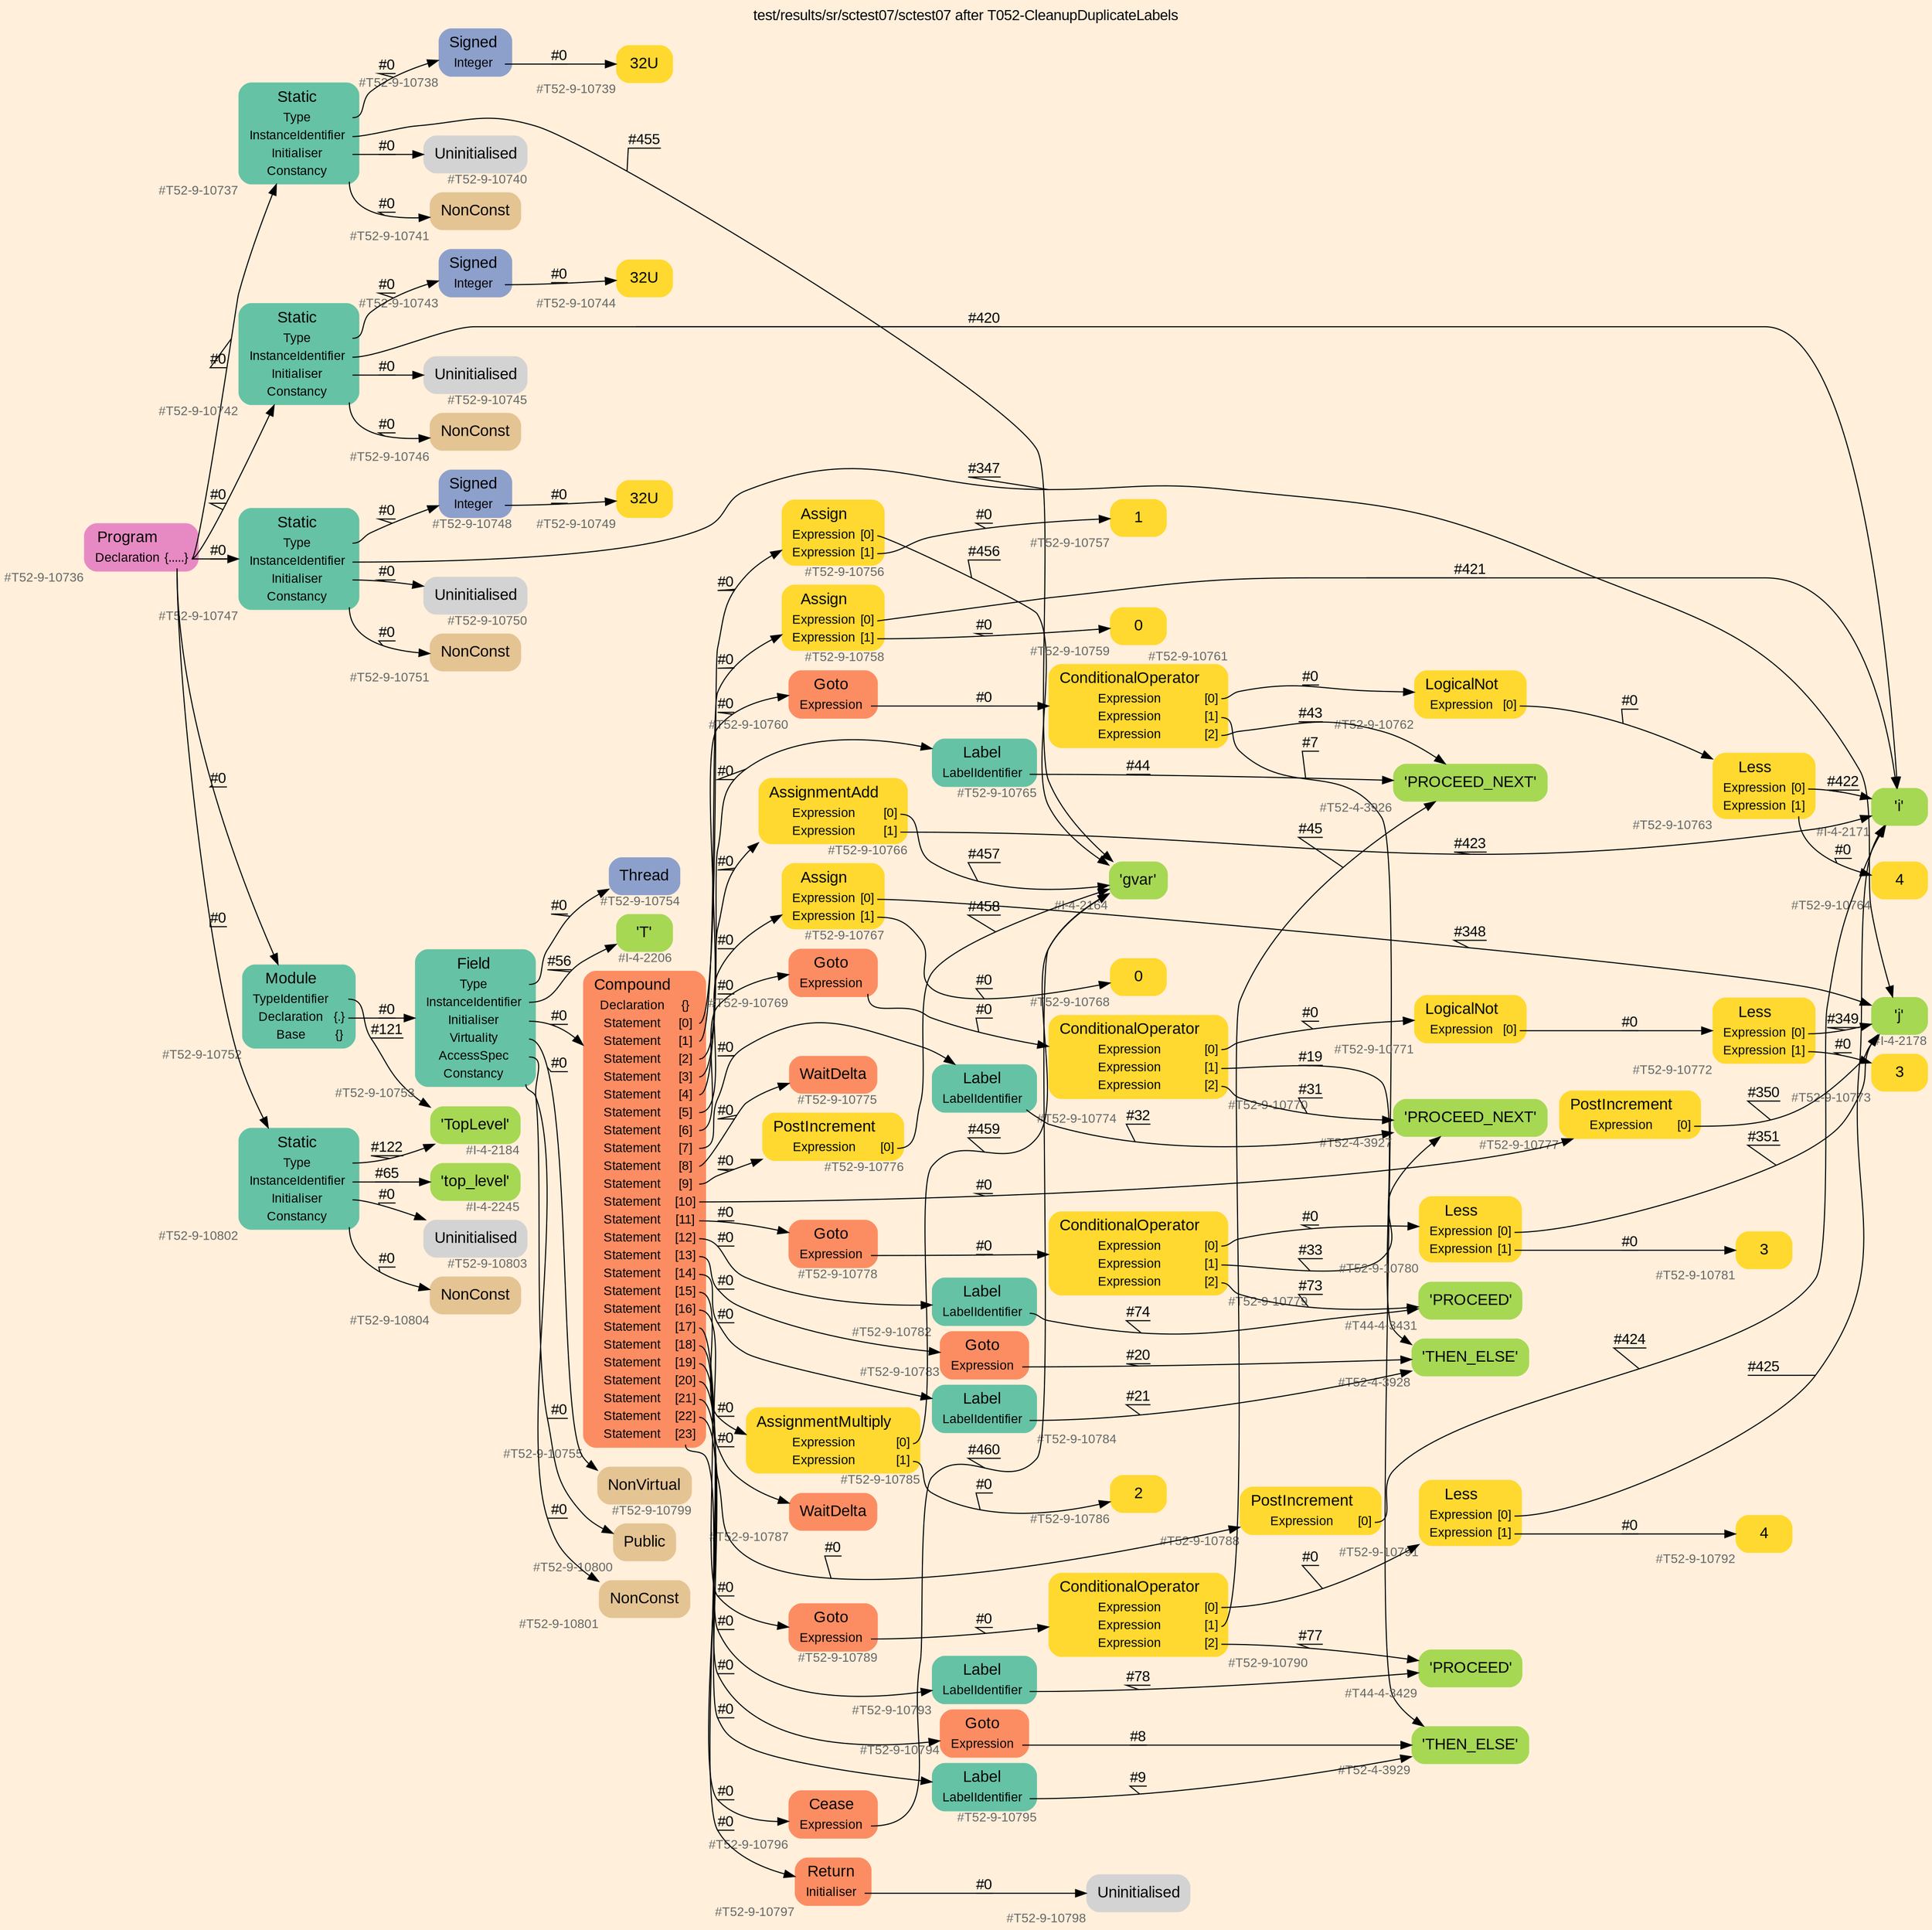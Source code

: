 digraph "test/results/sr/sctest07/sctest07 after T052-CleanupDuplicateLabels" {
label = "test/results/sr/sctest07/sctest07 after T052-CleanupDuplicateLabels"
labelloc = t
graph [
    rankdir = "LR"
    ranksep = 0.3
    bgcolor = antiquewhite1
    color = black
    fontcolor = black
    fontname = "Arial"
];
node [
    fontname = "Arial"
];
edge [
    fontname = "Arial"
];

// -------------------- node figure --------------------
// -------- block #T52-9-10736 ----------
"#T52-9-10736" [
    fillcolor = "/set28/4"
    xlabel = "#T52-9-10736"
    fontsize = "12"
    fontcolor = grey40
    shape = "plaintext"
    label = <<TABLE BORDER="0" CELLBORDER="0" CELLSPACING="0">
     <TR><TD><FONT COLOR="black" POINT-SIZE="15">Program</FONT></TD></TR>
     <TR><TD><FONT COLOR="black" POINT-SIZE="12">Declaration</FONT></TD><TD PORT="port0"><FONT COLOR="black" POINT-SIZE="12">{.....}</FONT></TD></TR>
    </TABLE>>
    style = "rounded,filled"
];

// -------- block #T52-9-10737 ----------
"#T52-9-10737" [
    fillcolor = "/set28/1"
    xlabel = "#T52-9-10737"
    fontsize = "12"
    fontcolor = grey40
    shape = "plaintext"
    label = <<TABLE BORDER="0" CELLBORDER="0" CELLSPACING="0">
     <TR><TD><FONT COLOR="black" POINT-SIZE="15">Static</FONT></TD></TR>
     <TR><TD><FONT COLOR="black" POINT-SIZE="12">Type</FONT></TD><TD PORT="port0"></TD></TR>
     <TR><TD><FONT COLOR="black" POINT-SIZE="12">InstanceIdentifier</FONT></TD><TD PORT="port1"></TD></TR>
     <TR><TD><FONT COLOR="black" POINT-SIZE="12">Initialiser</FONT></TD><TD PORT="port2"></TD></TR>
     <TR><TD><FONT COLOR="black" POINT-SIZE="12">Constancy</FONT></TD><TD PORT="port3"></TD></TR>
    </TABLE>>
    style = "rounded,filled"
];

// -------- block #T52-9-10738 ----------
"#T52-9-10738" [
    fillcolor = "/set28/3"
    xlabel = "#T52-9-10738"
    fontsize = "12"
    fontcolor = grey40
    shape = "plaintext"
    label = <<TABLE BORDER="0" CELLBORDER="0" CELLSPACING="0">
     <TR><TD><FONT COLOR="black" POINT-SIZE="15">Signed</FONT></TD></TR>
     <TR><TD><FONT COLOR="black" POINT-SIZE="12">Integer</FONT></TD><TD PORT="port0"></TD></TR>
    </TABLE>>
    style = "rounded,filled"
];

// -------- block #T52-9-10739 ----------
"#T52-9-10739" [
    fillcolor = "/set28/6"
    xlabel = "#T52-9-10739"
    fontsize = "12"
    fontcolor = grey40
    shape = "plaintext"
    label = <<TABLE BORDER="0" CELLBORDER="0" CELLSPACING="0">
     <TR><TD><FONT COLOR="black" POINT-SIZE="15">32U</FONT></TD></TR>
    </TABLE>>
    style = "rounded,filled"
];

// -------- block #I-4-2164 ----------
"#I-4-2164" [
    fillcolor = "/set28/5"
    xlabel = "#I-4-2164"
    fontsize = "12"
    fontcolor = grey40
    shape = "plaintext"
    label = <<TABLE BORDER="0" CELLBORDER="0" CELLSPACING="0">
     <TR><TD><FONT COLOR="black" POINT-SIZE="15">'gvar'</FONT></TD></TR>
    </TABLE>>
    style = "rounded,filled"
];

// -------- block #T52-9-10740 ----------
"#T52-9-10740" [
    xlabel = "#T52-9-10740"
    fontsize = "12"
    fontcolor = grey40
    shape = "plaintext"
    label = <<TABLE BORDER="0" CELLBORDER="0" CELLSPACING="0">
     <TR><TD><FONT COLOR="black" POINT-SIZE="15">Uninitialised</FONT></TD></TR>
    </TABLE>>
    style = "rounded,filled"
];

// -------- block #T52-9-10741 ----------
"#T52-9-10741" [
    fillcolor = "/set28/7"
    xlabel = "#T52-9-10741"
    fontsize = "12"
    fontcolor = grey40
    shape = "plaintext"
    label = <<TABLE BORDER="0" CELLBORDER="0" CELLSPACING="0">
     <TR><TD><FONT COLOR="black" POINT-SIZE="15">NonConst</FONT></TD></TR>
    </TABLE>>
    style = "rounded,filled"
];

// -------- block #T52-9-10742 ----------
"#T52-9-10742" [
    fillcolor = "/set28/1"
    xlabel = "#T52-9-10742"
    fontsize = "12"
    fontcolor = grey40
    shape = "plaintext"
    label = <<TABLE BORDER="0" CELLBORDER="0" CELLSPACING="0">
     <TR><TD><FONT COLOR="black" POINT-SIZE="15">Static</FONT></TD></TR>
     <TR><TD><FONT COLOR="black" POINT-SIZE="12">Type</FONT></TD><TD PORT="port0"></TD></TR>
     <TR><TD><FONT COLOR="black" POINT-SIZE="12">InstanceIdentifier</FONT></TD><TD PORT="port1"></TD></TR>
     <TR><TD><FONT COLOR="black" POINT-SIZE="12">Initialiser</FONT></TD><TD PORT="port2"></TD></TR>
     <TR><TD><FONT COLOR="black" POINT-SIZE="12">Constancy</FONT></TD><TD PORT="port3"></TD></TR>
    </TABLE>>
    style = "rounded,filled"
];

// -------- block #T52-9-10743 ----------
"#T52-9-10743" [
    fillcolor = "/set28/3"
    xlabel = "#T52-9-10743"
    fontsize = "12"
    fontcolor = grey40
    shape = "plaintext"
    label = <<TABLE BORDER="0" CELLBORDER="0" CELLSPACING="0">
     <TR><TD><FONT COLOR="black" POINT-SIZE="15">Signed</FONT></TD></TR>
     <TR><TD><FONT COLOR="black" POINT-SIZE="12">Integer</FONT></TD><TD PORT="port0"></TD></TR>
    </TABLE>>
    style = "rounded,filled"
];

// -------- block #T52-9-10744 ----------
"#T52-9-10744" [
    fillcolor = "/set28/6"
    xlabel = "#T52-9-10744"
    fontsize = "12"
    fontcolor = grey40
    shape = "plaintext"
    label = <<TABLE BORDER="0" CELLBORDER="0" CELLSPACING="0">
     <TR><TD><FONT COLOR="black" POINT-SIZE="15">32U</FONT></TD></TR>
    </TABLE>>
    style = "rounded,filled"
];

// -------- block #I-4-2171 ----------
"#I-4-2171" [
    fillcolor = "/set28/5"
    xlabel = "#I-4-2171"
    fontsize = "12"
    fontcolor = grey40
    shape = "plaintext"
    label = <<TABLE BORDER="0" CELLBORDER="0" CELLSPACING="0">
     <TR><TD><FONT COLOR="black" POINT-SIZE="15">'i'</FONT></TD></TR>
    </TABLE>>
    style = "rounded,filled"
];

// -------- block #T52-9-10745 ----------
"#T52-9-10745" [
    xlabel = "#T52-9-10745"
    fontsize = "12"
    fontcolor = grey40
    shape = "plaintext"
    label = <<TABLE BORDER="0" CELLBORDER="0" CELLSPACING="0">
     <TR><TD><FONT COLOR="black" POINT-SIZE="15">Uninitialised</FONT></TD></TR>
    </TABLE>>
    style = "rounded,filled"
];

// -------- block #T52-9-10746 ----------
"#T52-9-10746" [
    fillcolor = "/set28/7"
    xlabel = "#T52-9-10746"
    fontsize = "12"
    fontcolor = grey40
    shape = "plaintext"
    label = <<TABLE BORDER="0" CELLBORDER="0" CELLSPACING="0">
     <TR><TD><FONT COLOR="black" POINT-SIZE="15">NonConst</FONT></TD></TR>
    </TABLE>>
    style = "rounded,filled"
];

// -------- block #T52-9-10747 ----------
"#T52-9-10747" [
    fillcolor = "/set28/1"
    xlabel = "#T52-9-10747"
    fontsize = "12"
    fontcolor = grey40
    shape = "plaintext"
    label = <<TABLE BORDER="0" CELLBORDER="0" CELLSPACING="0">
     <TR><TD><FONT COLOR="black" POINT-SIZE="15">Static</FONT></TD></TR>
     <TR><TD><FONT COLOR="black" POINT-SIZE="12">Type</FONT></TD><TD PORT="port0"></TD></TR>
     <TR><TD><FONT COLOR="black" POINT-SIZE="12">InstanceIdentifier</FONT></TD><TD PORT="port1"></TD></TR>
     <TR><TD><FONT COLOR="black" POINT-SIZE="12">Initialiser</FONT></TD><TD PORT="port2"></TD></TR>
     <TR><TD><FONT COLOR="black" POINT-SIZE="12">Constancy</FONT></TD><TD PORT="port3"></TD></TR>
    </TABLE>>
    style = "rounded,filled"
];

// -------- block #T52-9-10748 ----------
"#T52-9-10748" [
    fillcolor = "/set28/3"
    xlabel = "#T52-9-10748"
    fontsize = "12"
    fontcolor = grey40
    shape = "plaintext"
    label = <<TABLE BORDER="0" CELLBORDER="0" CELLSPACING="0">
     <TR><TD><FONT COLOR="black" POINT-SIZE="15">Signed</FONT></TD></TR>
     <TR><TD><FONT COLOR="black" POINT-SIZE="12">Integer</FONT></TD><TD PORT="port0"></TD></TR>
    </TABLE>>
    style = "rounded,filled"
];

// -------- block #T52-9-10749 ----------
"#T52-9-10749" [
    fillcolor = "/set28/6"
    xlabel = "#T52-9-10749"
    fontsize = "12"
    fontcolor = grey40
    shape = "plaintext"
    label = <<TABLE BORDER="0" CELLBORDER="0" CELLSPACING="0">
     <TR><TD><FONT COLOR="black" POINT-SIZE="15">32U</FONT></TD></TR>
    </TABLE>>
    style = "rounded,filled"
];

// -------- block #I-4-2178 ----------
"#I-4-2178" [
    fillcolor = "/set28/5"
    xlabel = "#I-4-2178"
    fontsize = "12"
    fontcolor = grey40
    shape = "plaintext"
    label = <<TABLE BORDER="0" CELLBORDER="0" CELLSPACING="0">
     <TR><TD><FONT COLOR="black" POINT-SIZE="15">'j'</FONT></TD></TR>
    </TABLE>>
    style = "rounded,filled"
];

// -------- block #T52-9-10750 ----------
"#T52-9-10750" [
    xlabel = "#T52-9-10750"
    fontsize = "12"
    fontcolor = grey40
    shape = "plaintext"
    label = <<TABLE BORDER="0" CELLBORDER="0" CELLSPACING="0">
     <TR><TD><FONT COLOR="black" POINT-SIZE="15">Uninitialised</FONT></TD></TR>
    </TABLE>>
    style = "rounded,filled"
];

// -------- block #T52-9-10751 ----------
"#T52-9-10751" [
    fillcolor = "/set28/7"
    xlabel = "#T52-9-10751"
    fontsize = "12"
    fontcolor = grey40
    shape = "plaintext"
    label = <<TABLE BORDER="0" CELLBORDER="0" CELLSPACING="0">
     <TR><TD><FONT COLOR="black" POINT-SIZE="15">NonConst</FONT></TD></TR>
    </TABLE>>
    style = "rounded,filled"
];

// -------- block #T52-9-10752 ----------
"#T52-9-10752" [
    fillcolor = "/set28/1"
    xlabel = "#T52-9-10752"
    fontsize = "12"
    fontcolor = grey40
    shape = "plaintext"
    label = <<TABLE BORDER="0" CELLBORDER="0" CELLSPACING="0">
     <TR><TD><FONT COLOR="black" POINT-SIZE="15">Module</FONT></TD></TR>
     <TR><TD><FONT COLOR="black" POINT-SIZE="12">TypeIdentifier</FONT></TD><TD PORT="port0"></TD></TR>
     <TR><TD><FONT COLOR="black" POINT-SIZE="12">Declaration</FONT></TD><TD PORT="port1"><FONT COLOR="black" POINT-SIZE="12">{.}</FONT></TD></TR>
     <TR><TD><FONT COLOR="black" POINT-SIZE="12">Base</FONT></TD><TD PORT="port2"><FONT COLOR="black" POINT-SIZE="12">{}</FONT></TD></TR>
    </TABLE>>
    style = "rounded,filled"
];

// -------- block #I-4-2184 ----------
"#I-4-2184" [
    fillcolor = "/set28/5"
    xlabel = "#I-4-2184"
    fontsize = "12"
    fontcolor = grey40
    shape = "plaintext"
    label = <<TABLE BORDER="0" CELLBORDER="0" CELLSPACING="0">
     <TR><TD><FONT COLOR="black" POINT-SIZE="15">'TopLevel'</FONT></TD></TR>
    </TABLE>>
    style = "rounded,filled"
];

// -------- block #T52-9-10753 ----------
"#T52-9-10753" [
    fillcolor = "/set28/1"
    xlabel = "#T52-9-10753"
    fontsize = "12"
    fontcolor = grey40
    shape = "plaintext"
    label = <<TABLE BORDER="0" CELLBORDER="0" CELLSPACING="0">
     <TR><TD><FONT COLOR="black" POINT-SIZE="15">Field</FONT></TD></TR>
     <TR><TD><FONT COLOR="black" POINT-SIZE="12">Type</FONT></TD><TD PORT="port0"></TD></TR>
     <TR><TD><FONT COLOR="black" POINT-SIZE="12">InstanceIdentifier</FONT></TD><TD PORT="port1"></TD></TR>
     <TR><TD><FONT COLOR="black" POINT-SIZE="12">Initialiser</FONT></TD><TD PORT="port2"></TD></TR>
     <TR><TD><FONT COLOR="black" POINT-SIZE="12">Virtuality</FONT></TD><TD PORT="port3"></TD></TR>
     <TR><TD><FONT COLOR="black" POINT-SIZE="12">AccessSpec</FONT></TD><TD PORT="port4"></TD></TR>
     <TR><TD><FONT COLOR="black" POINT-SIZE="12">Constancy</FONT></TD><TD PORT="port5"></TD></TR>
    </TABLE>>
    style = "rounded,filled"
];

// -------- block #T52-9-10754 ----------
"#T52-9-10754" [
    fillcolor = "/set28/3"
    xlabel = "#T52-9-10754"
    fontsize = "12"
    fontcolor = grey40
    shape = "plaintext"
    label = <<TABLE BORDER="0" CELLBORDER="0" CELLSPACING="0">
     <TR><TD><FONT COLOR="black" POINT-SIZE="15">Thread</FONT></TD></TR>
    </TABLE>>
    style = "rounded,filled"
];

// -------- block #I-4-2206 ----------
"#I-4-2206" [
    fillcolor = "/set28/5"
    xlabel = "#I-4-2206"
    fontsize = "12"
    fontcolor = grey40
    shape = "plaintext"
    label = <<TABLE BORDER="0" CELLBORDER="0" CELLSPACING="0">
     <TR><TD><FONT COLOR="black" POINT-SIZE="15">'T'</FONT></TD></TR>
    </TABLE>>
    style = "rounded,filled"
];

// -------- block #T52-9-10755 ----------
"#T52-9-10755" [
    fillcolor = "/set28/2"
    xlabel = "#T52-9-10755"
    fontsize = "12"
    fontcolor = grey40
    shape = "plaintext"
    label = <<TABLE BORDER="0" CELLBORDER="0" CELLSPACING="0">
     <TR><TD><FONT COLOR="black" POINT-SIZE="15">Compound</FONT></TD></TR>
     <TR><TD><FONT COLOR="black" POINT-SIZE="12">Declaration</FONT></TD><TD PORT="port0"><FONT COLOR="black" POINT-SIZE="12">{}</FONT></TD></TR>
     <TR><TD><FONT COLOR="black" POINT-SIZE="12">Statement</FONT></TD><TD PORT="port1"><FONT COLOR="black" POINT-SIZE="12">[0]</FONT></TD></TR>
     <TR><TD><FONT COLOR="black" POINT-SIZE="12">Statement</FONT></TD><TD PORT="port2"><FONT COLOR="black" POINT-SIZE="12">[1]</FONT></TD></TR>
     <TR><TD><FONT COLOR="black" POINT-SIZE="12">Statement</FONT></TD><TD PORT="port3"><FONT COLOR="black" POINT-SIZE="12">[2]</FONT></TD></TR>
     <TR><TD><FONT COLOR="black" POINT-SIZE="12">Statement</FONT></TD><TD PORT="port4"><FONT COLOR="black" POINT-SIZE="12">[3]</FONT></TD></TR>
     <TR><TD><FONT COLOR="black" POINT-SIZE="12">Statement</FONT></TD><TD PORT="port5"><FONT COLOR="black" POINT-SIZE="12">[4]</FONT></TD></TR>
     <TR><TD><FONT COLOR="black" POINT-SIZE="12">Statement</FONT></TD><TD PORT="port6"><FONT COLOR="black" POINT-SIZE="12">[5]</FONT></TD></TR>
     <TR><TD><FONT COLOR="black" POINT-SIZE="12">Statement</FONT></TD><TD PORT="port7"><FONT COLOR="black" POINT-SIZE="12">[6]</FONT></TD></TR>
     <TR><TD><FONT COLOR="black" POINT-SIZE="12">Statement</FONT></TD><TD PORT="port8"><FONT COLOR="black" POINT-SIZE="12">[7]</FONT></TD></TR>
     <TR><TD><FONT COLOR="black" POINT-SIZE="12">Statement</FONT></TD><TD PORT="port9"><FONT COLOR="black" POINT-SIZE="12">[8]</FONT></TD></TR>
     <TR><TD><FONT COLOR="black" POINT-SIZE="12">Statement</FONT></TD><TD PORT="port10"><FONT COLOR="black" POINT-SIZE="12">[9]</FONT></TD></TR>
     <TR><TD><FONT COLOR="black" POINT-SIZE="12">Statement</FONT></TD><TD PORT="port11"><FONT COLOR="black" POINT-SIZE="12">[10]</FONT></TD></TR>
     <TR><TD><FONT COLOR="black" POINT-SIZE="12">Statement</FONT></TD><TD PORT="port12"><FONT COLOR="black" POINT-SIZE="12">[11]</FONT></TD></TR>
     <TR><TD><FONT COLOR="black" POINT-SIZE="12">Statement</FONT></TD><TD PORT="port13"><FONT COLOR="black" POINT-SIZE="12">[12]</FONT></TD></TR>
     <TR><TD><FONT COLOR="black" POINT-SIZE="12">Statement</FONT></TD><TD PORT="port14"><FONT COLOR="black" POINT-SIZE="12">[13]</FONT></TD></TR>
     <TR><TD><FONT COLOR="black" POINT-SIZE="12">Statement</FONT></TD><TD PORT="port15"><FONT COLOR="black" POINT-SIZE="12">[14]</FONT></TD></TR>
     <TR><TD><FONT COLOR="black" POINT-SIZE="12">Statement</FONT></TD><TD PORT="port16"><FONT COLOR="black" POINT-SIZE="12">[15]</FONT></TD></TR>
     <TR><TD><FONT COLOR="black" POINT-SIZE="12">Statement</FONT></TD><TD PORT="port17"><FONT COLOR="black" POINT-SIZE="12">[16]</FONT></TD></TR>
     <TR><TD><FONT COLOR="black" POINT-SIZE="12">Statement</FONT></TD><TD PORT="port18"><FONT COLOR="black" POINT-SIZE="12">[17]</FONT></TD></TR>
     <TR><TD><FONT COLOR="black" POINT-SIZE="12">Statement</FONT></TD><TD PORT="port19"><FONT COLOR="black" POINT-SIZE="12">[18]</FONT></TD></TR>
     <TR><TD><FONT COLOR="black" POINT-SIZE="12">Statement</FONT></TD><TD PORT="port20"><FONT COLOR="black" POINT-SIZE="12">[19]</FONT></TD></TR>
     <TR><TD><FONT COLOR="black" POINT-SIZE="12">Statement</FONT></TD><TD PORT="port21"><FONT COLOR="black" POINT-SIZE="12">[20]</FONT></TD></TR>
     <TR><TD><FONT COLOR="black" POINT-SIZE="12">Statement</FONT></TD><TD PORT="port22"><FONT COLOR="black" POINT-SIZE="12">[21]</FONT></TD></TR>
     <TR><TD><FONT COLOR="black" POINT-SIZE="12">Statement</FONT></TD><TD PORT="port23"><FONT COLOR="black" POINT-SIZE="12">[22]</FONT></TD></TR>
     <TR><TD><FONT COLOR="black" POINT-SIZE="12">Statement</FONT></TD><TD PORT="port24"><FONT COLOR="black" POINT-SIZE="12">[23]</FONT></TD></TR>
    </TABLE>>
    style = "rounded,filled"
];

// -------- block #T52-9-10756 ----------
"#T52-9-10756" [
    fillcolor = "/set28/6"
    xlabel = "#T52-9-10756"
    fontsize = "12"
    fontcolor = grey40
    shape = "plaintext"
    label = <<TABLE BORDER="0" CELLBORDER="0" CELLSPACING="0">
     <TR><TD><FONT COLOR="black" POINT-SIZE="15">Assign</FONT></TD></TR>
     <TR><TD><FONT COLOR="black" POINT-SIZE="12">Expression</FONT></TD><TD PORT="port0"><FONT COLOR="black" POINT-SIZE="12">[0]</FONT></TD></TR>
     <TR><TD><FONT COLOR="black" POINT-SIZE="12">Expression</FONT></TD><TD PORT="port1"><FONT COLOR="black" POINT-SIZE="12">[1]</FONT></TD></TR>
    </TABLE>>
    style = "rounded,filled"
];

// -------- block #T52-9-10757 ----------
"#T52-9-10757" [
    fillcolor = "/set28/6"
    xlabel = "#T52-9-10757"
    fontsize = "12"
    fontcolor = grey40
    shape = "plaintext"
    label = <<TABLE BORDER="0" CELLBORDER="0" CELLSPACING="0">
     <TR><TD><FONT COLOR="black" POINT-SIZE="15">1</FONT></TD></TR>
    </TABLE>>
    style = "rounded,filled"
];

// -------- block #T52-9-10758 ----------
"#T52-9-10758" [
    fillcolor = "/set28/6"
    xlabel = "#T52-9-10758"
    fontsize = "12"
    fontcolor = grey40
    shape = "plaintext"
    label = <<TABLE BORDER="0" CELLBORDER="0" CELLSPACING="0">
     <TR><TD><FONT COLOR="black" POINT-SIZE="15">Assign</FONT></TD></TR>
     <TR><TD><FONT COLOR="black" POINT-SIZE="12">Expression</FONT></TD><TD PORT="port0"><FONT COLOR="black" POINT-SIZE="12">[0]</FONT></TD></TR>
     <TR><TD><FONT COLOR="black" POINT-SIZE="12">Expression</FONT></TD><TD PORT="port1"><FONT COLOR="black" POINT-SIZE="12">[1]</FONT></TD></TR>
    </TABLE>>
    style = "rounded,filled"
];

// -------- block #T52-9-10759 ----------
"#T52-9-10759" [
    fillcolor = "/set28/6"
    xlabel = "#T52-9-10759"
    fontsize = "12"
    fontcolor = grey40
    shape = "plaintext"
    label = <<TABLE BORDER="0" CELLBORDER="0" CELLSPACING="0">
     <TR><TD><FONT COLOR="black" POINT-SIZE="15">0</FONT></TD></TR>
    </TABLE>>
    style = "rounded,filled"
];

// -------- block #T52-9-10760 ----------
"#T52-9-10760" [
    fillcolor = "/set28/2"
    xlabel = "#T52-9-10760"
    fontsize = "12"
    fontcolor = grey40
    shape = "plaintext"
    label = <<TABLE BORDER="0" CELLBORDER="0" CELLSPACING="0">
     <TR><TD><FONT COLOR="black" POINT-SIZE="15">Goto</FONT></TD></TR>
     <TR><TD><FONT COLOR="black" POINT-SIZE="12">Expression</FONT></TD><TD PORT="port0"></TD></TR>
    </TABLE>>
    style = "rounded,filled"
];

// -------- block #T52-9-10761 ----------
"#T52-9-10761" [
    fillcolor = "/set28/6"
    xlabel = "#T52-9-10761"
    fontsize = "12"
    fontcolor = grey40
    shape = "plaintext"
    label = <<TABLE BORDER="0" CELLBORDER="0" CELLSPACING="0">
     <TR><TD><FONT COLOR="black" POINT-SIZE="15">ConditionalOperator</FONT></TD></TR>
     <TR><TD><FONT COLOR="black" POINT-SIZE="12">Expression</FONT></TD><TD PORT="port0"><FONT COLOR="black" POINT-SIZE="12">[0]</FONT></TD></TR>
     <TR><TD><FONT COLOR="black" POINT-SIZE="12">Expression</FONT></TD><TD PORT="port1"><FONT COLOR="black" POINT-SIZE="12">[1]</FONT></TD></TR>
     <TR><TD><FONT COLOR="black" POINT-SIZE="12">Expression</FONT></TD><TD PORT="port2"><FONT COLOR="black" POINT-SIZE="12">[2]</FONT></TD></TR>
    </TABLE>>
    style = "rounded,filled"
];

// -------- block #T52-9-10762 ----------
"#T52-9-10762" [
    fillcolor = "/set28/6"
    xlabel = "#T52-9-10762"
    fontsize = "12"
    fontcolor = grey40
    shape = "plaintext"
    label = <<TABLE BORDER="0" CELLBORDER="0" CELLSPACING="0">
     <TR><TD><FONT COLOR="black" POINT-SIZE="15">LogicalNot</FONT></TD></TR>
     <TR><TD><FONT COLOR="black" POINT-SIZE="12">Expression</FONT></TD><TD PORT="port0"><FONT COLOR="black" POINT-SIZE="12">[0]</FONT></TD></TR>
    </TABLE>>
    style = "rounded,filled"
];

// -------- block #T52-9-10763 ----------
"#T52-9-10763" [
    fillcolor = "/set28/6"
    xlabel = "#T52-9-10763"
    fontsize = "12"
    fontcolor = grey40
    shape = "plaintext"
    label = <<TABLE BORDER="0" CELLBORDER="0" CELLSPACING="0">
     <TR><TD><FONT COLOR="black" POINT-SIZE="15">Less</FONT></TD></TR>
     <TR><TD><FONT COLOR="black" POINT-SIZE="12">Expression</FONT></TD><TD PORT="port0"><FONT COLOR="black" POINT-SIZE="12">[0]</FONT></TD></TR>
     <TR><TD><FONT COLOR="black" POINT-SIZE="12">Expression</FONT></TD><TD PORT="port1"><FONT COLOR="black" POINT-SIZE="12">[1]</FONT></TD></TR>
    </TABLE>>
    style = "rounded,filled"
];

// -------- block #T52-9-10764 ----------
"#T52-9-10764" [
    fillcolor = "/set28/6"
    xlabel = "#T52-9-10764"
    fontsize = "12"
    fontcolor = grey40
    shape = "plaintext"
    label = <<TABLE BORDER="0" CELLBORDER="0" CELLSPACING="0">
     <TR><TD><FONT COLOR="black" POINT-SIZE="15">4</FONT></TD></TR>
    </TABLE>>
    style = "rounded,filled"
];

// -------- block #T52-4-3929 ----------
"#T52-4-3929" [
    fillcolor = "/set28/5"
    xlabel = "#T52-4-3929"
    fontsize = "12"
    fontcolor = grey40
    shape = "plaintext"
    label = <<TABLE BORDER="0" CELLBORDER="0" CELLSPACING="0">
     <TR><TD><FONT COLOR="black" POINT-SIZE="15">'THEN_ELSE'</FONT></TD></TR>
    </TABLE>>
    style = "rounded,filled"
];

// -------- block #T52-4-3926 ----------
"#T52-4-3926" [
    fillcolor = "/set28/5"
    xlabel = "#T52-4-3926"
    fontsize = "12"
    fontcolor = grey40
    shape = "plaintext"
    label = <<TABLE BORDER="0" CELLBORDER="0" CELLSPACING="0">
     <TR><TD><FONT COLOR="black" POINT-SIZE="15">'PROCEED_NEXT'</FONT></TD></TR>
    </TABLE>>
    style = "rounded,filled"
];

// -------- block #T52-9-10765 ----------
"#T52-9-10765" [
    fillcolor = "/set28/1"
    xlabel = "#T52-9-10765"
    fontsize = "12"
    fontcolor = grey40
    shape = "plaintext"
    label = <<TABLE BORDER="0" CELLBORDER="0" CELLSPACING="0">
     <TR><TD><FONT COLOR="black" POINT-SIZE="15">Label</FONT></TD></TR>
     <TR><TD><FONT COLOR="black" POINT-SIZE="12">LabelIdentifier</FONT></TD><TD PORT="port0"></TD></TR>
    </TABLE>>
    style = "rounded,filled"
];

// -------- block #T52-9-10766 ----------
"#T52-9-10766" [
    fillcolor = "/set28/6"
    xlabel = "#T52-9-10766"
    fontsize = "12"
    fontcolor = grey40
    shape = "plaintext"
    label = <<TABLE BORDER="0" CELLBORDER="0" CELLSPACING="0">
     <TR><TD><FONT COLOR="black" POINT-SIZE="15">AssignmentAdd</FONT></TD></TR>
     <TR><TD><FONT COLOR="black" POINT-SIZE="12">Expression</FONT></TD><TD PORT="port0"><FONT COLOR="black" POINT-SIZE="12">[0]</FONT></TD></TR>
     <TR><TD><FONT COLOR="black" POINT-SIZE="12">Expression</FONT></TD><TD PORT="port1"><FONT COLOR="black" POINT-SIZE="12">[1]</FONT></TD></TR>
    </TABLE>>
    style = "rounded,filled"
];

// -------- block #T52-9-10767 ----------
"#T52-9-10767" [
    fillcolor = "/set28/6"
    xlabel = "#T52-9-10767"
    fontsize = "12"
    fontcolor = grey40
    shape = "plaintext"
    label = <<TABLE BORDER="0" CELLBORDER="0" CELLSPACING="0">
     <TR><TD><FONT COLOR="black" POINT-SIZE="15">Assign</FONT></TD></TR>
     <TR><TD><FONT COLOR="black" POINT-SIZE="12">Expression</FONT></TD><TD PORT="port0"><FONT COLOR="black" POINT-SIZE="12">[0]</FONT></TD></TR>
     <TR><TD><FONT COLOR="black" POINT-SIZE="12">Expression</FONT></TD><TD PORT="port1"><FONT COLOR="black" POINT-SIZE="12">[1]</FONT></TD></TR>
    </TABLE>>
    style = "rounded,filled"
];

// -------- block #T52-9-10768 ----------
"#T52-9-10768" [
    fillcolor = "/set28/6"
    xlabel = "#T52-9-10768"
    fontsize = "12"
    fontcolor = grey40
    shape = "plaintext"
    label = <<TABLE BORDER="0" CELLBORDER="0" CELLSPACING="0">
     <TR><TD><FONT COLOR="black" POINT-SIZE="15">0</FONT></TD></TR>
    </TABLE>>
    style = "rounded,filled"
];

// -------- block #T52-9-10769 ----------
"#T52-9-10769" [
    fillcolor = "/set28/2"
    xlabel = "#T52-9-10769"
    fontsize = "12"
    fontcolor = grey40
    shape = "plaintext"
    label = <<TABLE BORDER="0" CELLBORDER="0" CELLSPACING="0">
     <TR><TD><FONT COLOR="black" POINT-SIZE="15">Goto</FONT></TD></TR>
     <TR><TD><FONT COLOR="black" POINT-SIZE="12">Expression</FONT></TD><TD PORT="port0"></TD></TR>
    </TABLE>>
    style = "rounded,filled"
];

// -------- block #T52-9-10770 ----------
"#T52-9-10770" [
    fillcolor = "/set28/6"
    xlabel = "#T52-9-10770"
    fontsize = "12"
    fontcolor = grey40
    shape = "plaintext"
    label = <<TABLE BORDER="0" CELLBORDER="0" CELLSPACING="0">
     <TR><TD><FONT COLOR="black" POINT-SIZE="15">ConditionalOperator</FONT></TD></TR>
     <TR><TD><FONT COLOR="black" POINT-SIZE="12">Expression</FONT></TD><TD PORT="port0"><FONT COLOR="black" POINT-SIZE="12">[0]</FONT></TD></TR>
     <TR><TD><FONT COLOR="black" POINT-SIZE="12">Expression</FONT></TD><TD PORT="port1"><FONT COLOR="black" POINT-SIZE="12">[1]</FONT></TD></TR>
     <TR><TD><FONT COLOR="black" POINT-SIZE="12">Expression</FONT></TD><TD PORT="port2"><FONT COLOR="black" POINT-SIZE="12">[2]</FONT></TD></TR>
    </TABLE>>
    style = "rounded,filled"
];

// -------- block #T52-9-10771 ----------
"#T52-9-10771" [
    fillcolor = "/set28/6"
    xlabel = "#T52-9-10771"
    fontsize = "12"
    fontcolor = grey40
    shape = "plaintext"
    label = <<TABLE BORDER="0" CELLBORDER="0" CELLSPACING="0">
     <TR><TD><FONT COLOR="black" POINT-SIZE="15">LogicalNot</FONT></TD></TR>
     <TR><TD><FONT COLOR="black" POINT-SIZE="12">Expression</FONT></TD><TD PORT="port0"><FONT COLOR="black" POINT-SIZE="12">[0]</FONT></TD></TR>
    </TABLE>>
    style = "rounded,filled"
];

// -------- block #T52-9-10772 ----------
"#T52-9-10772" [
    fillcolor = "/set28/6"
    xlabel = "#T52-9-10772"
    fontsize = "12"
    fontcolor = grey40
    shape = "plaintext"
    label = <<TABLE BORDER="0" CELLBORDER="0" CELLSPACING="0">
     <TR><TD><FONT COLOR="black" POINT-SIZE="15">Less</FONT></TD></TR>
     <TR><TD><FONT COLOR="black" POINT-SIZE="12">Expression</FONT></TD><TD PORT="port0"><FONT COLOR="black" POINT-SIZE="12">[0]</FONT></TD></TR>
     <TR><TD><FONT COLOR="black" POINT-SIZE="12">Expression</FONT></TD><TD PORT="port1"><FONT COLOR="black" POINT-SIZE="12">[1]</FONT></TD></TR>
    </TABLE>>
    style = "rounded,filled"
];

// -------- block #T52-9-10773 ----------
"#T52-9-10773" [
    fillcolor = "/set28/6"
    xlabel = "#T52-9-10773"
    fontsize = "12"
    fontcolor = grey40
    shape = "plaintext"
    label = <<TABLE BORDER="0" CELLBORDER="0" CELLSPACING="0">
     <TR><TD><FONT COLOR="black" POINT-SIZE="15">3</FONT></TD></TR>
    </TABLE>>
    style = "rounded,filled"
];

// -------- block #T52-4-3928 ----------
"#T52-4-3928" [
    fillcolor = "/set28/5"
    xlabel = "#T52-4-3928"
    fontsize = "12"
    fontcolor = grey40
    shape = "plaintext"
    label = <<TABLE BORDER="0" CELLBORDER="0" CELLSPACING="0">
     <TR><TD><FONT COLOR="black" POINT-SIZE="15">'THEN_ELSE'</FONT></TD></TR>
    </TABLE>>
    style = "rounded,filled"
];

// -------- block #T52-4-3927 ----------
"#T52-4-3927" [
    fillcolor = "/set28/5"
    xlabel = "#T52-4-3927"
    fontsize = "12"
    fontcolor = grey40
    shape = "plaintext"
    label = <<TABLE BORDER="0" CELLBORDER="0" CELLSPACING="0">
     <TR><TD><FONT COLOR="black" POINT-SIZE="15">'PROCEED_NEXT'</FONT></TD></TR>
    </TABLE>>
    style = "rounded,filled"
];

// -------- block #T52-9-10774 ----------
"#T52-9-10774" [
    fillcolor = "/set28/1"
    xlabel = "#T52-9-10774"
    fontsize = "12"
    fontcolor = grey40
    shape = "plaintext"
    label = <<TABLE BORDER="0" CELLBORDER="0" CELLSPACING="0">
     <TR><TD><FONT COLOR="black" POINT-SIZE="15">Label</FONT></TD></TR>
     <TR><TD><FONT COLOR="black" POINT-SIZE="12">LabelIdentifier</FONT></TD><TD PORT="port0"></TD></TR>
    </TABLE>>
    style = "rounded,filled"
];

// -------- block #T52-9-10775 ----------
"#T52-9-10775" [
    fillcolor = "/set28/2"
    xlabel = "#T52-9-10775"
    fontsize = "12"
    fontcolor = grey40
    shape = "plaintext"
    label = <<TABLE BORDER="0" CELLBORDER="0" CELLSPACING="0">
     <TR><TD><FONT COLOR="black" POINT-SIZE="15">WaitDelta</FONT></TD></TR>
    </TABLE>>
    style = "rounded,filled"
];

// -------- block #T52-9-10776 ----------
"#T52-9-10776" [
    fillcolor = "/set28/6"
    xlabel = "#T52-9-10776"
    fontsize = "12"
    fontcolor = grey40
    shape = "plaintext"
    label = <<TABLE BORDER="0" CELLBORDER="0" CELLSPACING="0">
     <TR><TD><FONT COLOR="black" POINT-SIZE="15">PostIncrement</FONT></TD></TR>
     <TR><TD><FONT COLOR="black" POINT-SIZE="12">Expression</FONT></TD><TD PORT="port0"><FONT COLOR="black" POINT-SIZE="12">[0]</FONT></TD></TR>
    </TABLE>>
    style = "rounded,filled"
];

// -------- block #T52-9-10777 ----------
"#T52-9-10777" [
    fillcolor = "/set28/6"
    xlabel = "#T52-9-10777"
    fontsize = "12"
    fontcolor = grey40
    shape = "plaintext"
    label = <<TABLE BORDER="0" CELLBORDER="0" CELLSPACING="0">
     <TR><TD><FONT COLOR="black" POINT-SIZE="15">PostIncrement</FONT></TD></TR>
     <TR><TD><FONT COLOR="black" POINT-SIZE="12">Expression</FONT></TD><TD PORT="port0"><FONT COLOR="black" POINT-SIZE="12">[0]</FONT></TD></TR>
    </TABLE>>
    style = "rounded,filled"
];

// -------- block #T52-9-10778 ----------
"#T52-9-10778" [
    fillcolor = "/set28/2"
    xlabel = "#T52-9-10778"
    fontsize = "12"
    fontcolor = grey40
    shape = "plaintext"
    label = <<TABLE BORDER="0" CELLBORDER="0" CELLSPACING="0">
     <TR><TD><FONT COLOR="black" POINT-SIZE="15">Goto</FONT></TD></TR>
     <TR><TD><FONT COLOR="black" POINT-SIZE="12">Expression</FONT></TD><TD PORT="port0"></TD></TR>
    </TABLE>>
    style = "rounded,filled"
];

// -------- block #T52-9-10779 ----------
"#T52-9-10779" [
    fillcolor = "/set28/6"
    xlabel = "#T52-9-10779"
    fontsize = "12"
    fontcolor = grey40
    shape = "plaintext"
    label = <<TABLE BORDER="0" CELLBORDER="0" CELLSPACING="0">
     <TR><TD><FONT COLOR="black" POINT-SIZE="15">ConditionalOperator</FONT></TD></TR>
     <TR><TD><FONT COLOR="black" POINT-SIZE="12">Expression</FONT></TD><TD PORT="port0"><FONT COLOR="black" POINT-SIZE="12">[0]</FONT></TD></TR>
     <TR><TD><FONT COLOR="black" POINT-SIZE="12">Expression</FONT></TD><TD PORT="port1"><FONT COLOR="black" POINT-SIZE="12">[1]</FONT></TD></TR>
     <TR><TD><FONT COLOR="black" POINT-SIZE="12">Expression</FONT></TD><TD PORT="port2"><FONT COLOR="black" POINT-SIZE="12">[2]</FONT></TD></TR>
    </TABLE>>
    style = "rounded,filled"
];

// -------- block #T52-9-10780 ----------
"#T52-9-10780" [
    fillcolor = "/set28/6"
    xlabel = "#T52-9-10780"
    fontsize = "12"
    fontcolor = grey40
    shape = "plaintext"
    label = <<TABLE BORDER="0" CELLBORDER="0" CELLSPACING="0">
     <TR><TD><FONT COLOR="black" POINT-SIZE="15">Less</FONT></TD></TR>
     <TR><TD><FONT COLOR="black" POINT-SIZE="12">Expression</FONT></TD><TD PORT="port0"><FONT COLOR="black" POINT-SIZE="12">[0]</FONT></TD></TR>
     <TR><TD><FONT COLOR="black" POINT-SIZE="12">Expression</FONT></TD><TD PORT="port1"><FONT COLOR="black" POINT-SIZE="12">[1]</FONT></TD></TR>
    </TABLE>>
    style = "rounded,filled"
];

// -------- block #T52-9-10781 ----------
"#T52-9-10781" [
    fillcolor = "/set28/6"
    xlabel = "#T52-9-10781"
    fontsize = "12"
    fontcolor = grey40
    shape = "plaintext"
    label = <<TABLE BORDER="0" CELLBORDER="0" CELLSPACING="0">
     <TR><TD><FONT COLOR="black" POINT-SIZE="15">3</FONT></TD></TR>
    </TABLE>>
    style = "rounded,filled"
];

// -------- block #T44-4-3431 ----------
"#T44-4-3431" [
    fillcolor = "/set28/5"
    xlabel = "#T44-4-3431"
    fontsize = "12"
    fontcolor = grey40
    shape = "plaintext"
    label = <<TABLE BORDER="0" CELLBORDER="0" CELLSPACING="0">
     <TR><TD><FONT COLOR="black" POINT-SIZE="15">'PROCEED'</FONT></TD></TR>
    </TABLE>>
    style = "rounded,filled"
];

// -------- block #T52-9-10782 ----------
"#T52-9-10782" [
    fillcolor = "/set28/1"
    xlabel = "#T52-9-10782"
    fontsize = "12"
    fontcolor = grey40
    shape = "plaintext"
    label = <<TABLE BORDER="0" CELLBORDER="0" CELLSPACING="0">
     <TR><TD><FONT COLOR="black" POINT-SIZE="15">Label</FONT></TD></TR>
     <TR><TD><FONT COLOR="black" POINT-SIZE="12">LabelIdentifier</FONT></TD><TD PORT="port0"></TD></TR>
    </TABLE>>
    style = "rounded,filled"
];

// -------- block #T52-9-10783 ----------
"#T52-9-10783" [
    fillcolor = "/set28/2"
    xlabel = "#T52-9-10783"
    fontsize = "12"
    fontcolor = grey40
    shape = "plaintext"
    label = <<TABLE BORDER="0" CELLBORDER="0" CELLSPACING="0">
     <TR><TD><FONT COLOR="black" POINT-SIZE="15">Goto</FONT></TD></TR>
     <TR><TD><FONT COLOR="black" POINT-SIZE="12">Expression</FONT></TD><TD PORT="port0"></TD></TR>
    </TABLE>>
    style = "rounded,filled"
];

// -------- block #T52-9-10784 ----------
"#T52-9-10784" [
    fillcolor = "/set28/1"
    xlabel = "#T52-9-10784"
    fontsize = "12"
    fontcolor = grey40
    shape = "plaintext"
    label = <<TABLE BORDER="0" CELLBORDER="0" CELLSPACING="0">
     <TR><TD><FONT COLOR="black" POINT-SIZE="15">Label</FONT></TD></TR>
     <TR><TD><FONT COLOR="black" POINT-SIZE="12">LabelIdentifier</FONT></TD><TD PORT="port0"></TD></TR>
    </TABLE>>
    style = "rounded,filled"
];

// -------- block #T52-9-10785 ----------
"#T52-9-10785" [
    fillcolor = "/set28/6"
    xlabel = "#T52-9-10785"
    fontsize = "12"
    fontcolor = grey40
    shape = "plaintext"
    label = <<TABLE BORDER="0" CELLBORDER="0" CELLSPACING="0">
     <TR><TD><FONT COLOR="black" POINT-SIZE="15">AssignmentMultiply</FONT></TD></TR>
     <TR><TD><FONT COLOR="black" POINT-SIZE="12">Expression</FONT></TD><TD PORT="port0"><FONT COLOR="black" POINT-SIZE="12">[0]</FONT></TD></TR>
     <TR><TD><FONT COLOR="black" POINT-SIZE="12">Expression</FONT></TD><TD PORT="port1"><FONT COLOR="black" POINT-SIZE="12">[1]</FONT></TD></TR>
    </TABLE>>
    style = "rounded,filled"
];

// -------- block #T52-9-10786 ----------
"#T52-9-10786" [
    fillcolor = "/set28/6"
    xlabel = "#T52-9-10786"
    fontsize = "12"
    fontcolor = grey40
    shape = "plaintext"
    label = <<TABLE BORDER="0" CELLBORDER="0" CELLSPACING="0">
     <TR><TD><FONT COLOR="black" POINT-SIZE="15">2</FONT></TD></TR>
    </TABLE>>
    style = "rounded,filled"
];

// -------- block #T52-9-10787 ----------
"#T52-9-10787" [
    fillcolor = "/set28/2"
    xlabel = "#T52-9-10787"
    fontsize = "12"
    fontcolor = grey40
    shape = "plaintext"
    label = <<TABLE BORDER="0" CELLBORDER="0" CELLSPACING="0">
     <TR><TD><FONT COLOR="black" POINT-SIZE="15">WaitDelta</FONT></TD></TR>
    </TABLE>>
    style = "rounded,filled"
];

// -------- block #T52-9-10788 ----------
"#T52-9-10788" [
    fillcolor = "/set28/6"
    xlabel = "#T52-9-10788"
    fontsize = "12"
    fontcolor = grey40
    shape = "plaintext"
    label = <<TABLE BORDER="0" CELLBORDER="0" CELLSPACING="0">
     <TR><TD><FONT COLOR="black" POINT-SIZE="15">PostIncrement</FONT></TD></TR>
     <TR><TD><FONT COLOR="black" POINT-SIZE="12">Expression</FONT></TD><TD PORT="port0"><FONT COLOR="black" POINT-SIZE="12">[0]</FONT></TD></TR>
    </TABLE>>
    style = "rounded,filled"
];

// -------- block #T52-9-10789 ----------
"#T52-9-10789" [
    fillcolor = "/set28/2"
    xlabel = "#T52-9-10789"
    fontsize = "12"
    fontcolor = grey40
    shape = "plaintext"
    label = <<TABLE BORDER="0" CELLBORDER="0" CELLSPACING="0">
     <TR><TD><FONT COLOR="black" POINT-SIZE="15">Goto</FONT></TD></TR>
     <TR><TD><FONT COLOR="black" POINT-SIZE="12">Expression</FONT></TD><TD PORT="port0"></TD></TR>
    </TABLE>>
    style = "rounded,filled"
];

// -------- block #T52-9-10790 ----------
"#T52-9-10790" [
    fillcolor = "/set28/6"
    xlabel = "#T52-9-10790"
    fontsize = "12"
    fontcolor = grey40
    shape = "plaintext"
    label = <<TABLE BORDER="0" CELLBORDER="0" CELLSPACING="0">
     <TR><TD><FONT COLOR="black" POINT-SIZE="15">ConditionalOperator</FONT></TD></TR>
     <TR><TD><FONT COLOR="black" POINT-SIZE="12">Expression</FONT></TD><TD PORT="port0"><FONT COLOR="black" POINT-SIZE="12">[0]</FONT></TD></TR>
     <TR><TD><FONT COLOR="black" POINT-SIZE="12">Expression</FONT></TD><TD PORT="port1"><FONT COLOR="black" POINT-SIZE="12">[1]</FONT></TD></TR>
     <TR><TD><FONT COLOR="black" POINT-SIZE="12">Expression</FONT></TD><TD PORT="port2"><FONT COLOR="black" POINT-SIZE="12">[2]</FONT></TD></TR>
    </TABLE>>
    style = "rounded,filled"
];

// -------- block #T52-9-10791 ----------
"#T52-9-10791" [
    fillcolor = "/set28/6"
    xlabel = "#T52-9-10791"
    fontsize = "12"
    fontcolor = grey40
    shape = "plaintext"
    label = <<TABLE BORDER="0" CELLBORDER="0" CELLSPACING="0">
     <TR><TD><FONT COLOR="black" POINT-SIZE="15">Less</FONT></TD></TR>
     <TR><TD><FONT COLOR="black" POINT-SIZE="12">Expression</FONT></TD><TD PORT="port0"><FONT COLOR="black" POINT-SIZE="12">[0]</FONT></TD></TR>
     <TR><TD><FONT COLOR="black" POINT-SIZE="12">Expression</FONT></TD><TD PORT="port1"><FONT COLOR="black" POINT-SIZE="12">[1]</FONT></TD></TR>
    </TABLE>>
    style = "rounded,filled"
];

// -------- block #T52-9-10792 ----------
"#T52-9-10792" [
    fillcolor = "/set28/6"
    xlabel = "#T52-9-10792"
    fontsize = "12"
    fontcolor = grey40
    shape = "plaintext"
    label = <<TABLE BORDER="0" CELLBORDER="0" CELLSPACING="0">
     <TR><TD><FONT COLOR="black" POINT-SIZE="15">4</FONT></TD></TR>
    </TABLE>>
    style = "rounded,filled"
];

// -------- block #T44-4-3429 ----------
"#T44-4-3429" [
    fillcolor = "/set28/5"
    xlabel = "#T44-4-3429"
    fontsize = "12"
    fontcolor = grey40
    shape = "plaintext"
    label = <<TABLE BORDER="0" CELLBORDER="0" CELLSPACING="0">
     <TR><TD><FONT COLOR="black" POINT-SIZE="15">'PROCEED'</FONT></TD></TR>
    </TABLE>>
    style = "rounded,filled"
];

// -------- block #T52-9-10793 ----------
"#T52-9-10793" [
    fillcolor = "/set28/1"
    xlabel = "#T52-9-10793"
    fontsize = "12"
    fontcolor = grey40
    shape = "plaintext"
    label = <<TABLE BORDER="0" CELLBORDER="0" CELLSPACING="0">
     <TR><TD><FONT COLOR="black" POINT-SIZE="15">Label</FONT></TD></TR>
     <TR><TD><FONT COLOR="black" POINT-SIZE="12">LabelIdentifier</FONT></TD><TD PORT="port0"></TD></TR>
    </TABLE>>
    style = "rounded,filled"
];

// -------- block #T52-9-10794 ----------
"#T52-9-10794" [
    fillcolor = "/set28/2"
    xlabel = "#T52-9-10794"
    fontsize = "12"
    fontcolor = grey40
    shape = "plaintext"
    label = <<TABLE BORDER="0" CELLBORDER="0" CELLSPACING="0">
     <TR><TD><FONT COLOR="black" POINT-SIZE="15">Goto</FONT></TD></TR>
     <TR><TD><FONT COLOR="black" POINT-SIZE="12">Expression</FONT></TD><TD PORT="port0"></TD></TR>
    </TABLE>>
    style = "rounded,filled"
];

// -------- block #T52-9-10795 ----------
"#T52-9-10795" [
    fillcolor = "/set28/1"
    xlabel = "#T52-9-10795"
    fontsize = "12"
    fontcolor = grey40
    shape = "plaintext"
    label = <<TABLE BORDER="0" CELLBORDER="0" CELLSPACING="0">
     <TR><TD><FONT COLOR="black" POINT-SIZE="15">Label</FONT></TD></TR>
     <TR><TD><FONT COLOR="black" POINT-SIZE="12">LabelIdentifier</FONT></TD><TD PORT="port0"></TD></TR>
    </TABLE>>
    style = "rounded,filled"
];

// -------- block #T52-9-10796 ----------
"#T52-9-10796" [
    fillcolor = "/set28/2"
    xlabel = "#T52-9-10796"
    fontsize = "12"
    fontcolor = grey40
    shape = "plaintext"
    label = <<TABLE BORDER="0" CELLBORDER="0" CELLSPACING="0">
     <TR><TD><FONT COLOR="black" POINT-SIZE="15">Cease</FONT></TD></TR>
     <TR><TD><FONT COLOR="black" POINT-SIZE="12">Expression</FONT></TD><TD PORT="port0"></TD></TR>
    </TABLE>>
    style = "rounded,filled"
];

// -------- block #T52-9-10797 ----------
"#T52-9-10797" [
    fillcolor = "/set28/2"
    xlabel = "#T52-9-10797"
    fontsize = "12"
    fontcolor = grey40
    shape = "plaintext"
    label = <<TABLE BORDER="0" CELLBORDER="0" CELLSPACING="0">
     <TR><TD><FONT COLOR="black" POINT-SIZE="15">Return</FONT></TD></TR>
     <TR><TD><FONT COLOR="black" POINT-SIZE="12">Initialiser</FONT></TD><TD PORT="port0"></TD></TR>
    </TABLE>>
    style = "rounded,filled"
];

// -------- block #T52-9-10798 ----------
"#T52-9-10798" [
    xlabel = "#T52-9-10798"
    fontsize = "12"
    fontcolor = grey40
    shape = "plaintext"
    label = <<TABLE BORDER="0" CELLBORDER="0" CELLSPACING="0">
     <TR><TD><FONT COLOR="black" POINT-SIZE="15">Uninitialised</FONT></TD></TR>
    </TABLE>>
    style = "rounded,filled"
];

// -------- block #T52-9-10799 ----------
"#T52-9-10799" [
    fillcolor = "/set28/7"
    xlabel = "#T52-9-10799"
    fontsize = "12"
    fontcolor = grey40
    shape = "plaintext"
    label = <<TABLE BORDER="0" CELLBORDER="0" CELLSPACING="0">
     <TR><TD><FONT COLOR="black" POINT-SIZE="15">NonVirtual</FONT></TD></TR>
    </TABLE>>
    style = "rounded,filled"
];

// -------- block #T52-9-10800 ----------
"#T52-9-10800" [
    fillcolor = "/set28/7"
    xlabel = "#T52-9-10800"
    fontsize = "12"
    fontcolor = grey40
    shape = "plaintext"
    label = <<TABLE BORDER="0" CELLBORDER="0" CELLSPACING="0">
     <TR><TD><FONT COLOR="black" POINT-SIZE="15">Public</FONT></TD></TR>
    </TABLE>>
    style = "rounded,filled"
];

// -------- block #T52-9-10801 ----------
"#T52-9-10801" [
    fillcolor = "/set28/7"
    xlabel = "#T52-9-10801"
    fontsize = "12"
    fontcolor = grey40
    shape = "plaintext"
    label = <<TABLE BORDER="0" CELLBORDER="0" CELLSPACING="0">
     <TR><TD><FONT COLOR="black" POINT-SIZE="15">NonConst</FONT></TD></TR>
    </TABLE>>
    style = "rounded,filled"
];

// -------- block #T52-9-10802 ----------
"#T52-9-10802" [
    fillcolor = "/set28/1"
    xlabel = "#T52-9-10802"
    fontsize = "12"
    fontcolor = grey40
    shape = "plaintext"
    label = <<TABLE BORDER="0" CELLBORDER="0" CELLSPACING="0">
     <TR><TD><FONT COLOR="black" POINT-SIZE="15">Static</FONT></TD></TR>
     <TR><TD><FONT COLOR="black" POINT-SIZE="12">Type</FONT></TD><TD PORT="port0"></TD></TR>
     <TR><TD><FONT COLOR="black" POINT-SIZE="12">InstanceIdentifier</FONT></TD><TD PORT="port1"></TD></TR>
     <TR><TD><FONT COLOR="black" POINT-SIZE="12">Initialiser</FONT></TD><TD PORT="port2"></TD></TR>
     <TR><TD><FONT COLOR="black" POINT-SIZE="12">Constancy</FONT></TD><TD PORT="port3"></TD></TR>
    </TABLE>>
    style = "rounded,filled"
];

// -------- block #I-4-2245 ----------
"#I-4-2245" [
    fillcolor = "/set28/5"
    xlabel = "#I-4-2245"
    fontsize = "12"
    fontcolor = grey40
    shape = "plaintext"
    label = <<TABLE BORDER="0" CELLBORDER="0" CELLSPACING="0">
     <TR><TD><FONT COLOR="black" POINT-SIZE="15">'top_level'</FONT></TD></TR>
    </TABLE>>
    style = "rounded,filled"
];

// -------- block #T52-9-10803 ----------
"#T52-9-10803" [
    xlabel = "#T52-9-10803"
    fontsize = "12"
    fontcolor = grey40
    shape = "plaintext"
    label = <<TABLE BORDER="0" CELLBORDER="0" CELLSPACING="0">
     <TR><TD><FONT COLOR="black" POINT-SIZE="15">Uninitialised</FONT></TD></TR>
    </TABLE>>
    style = "rounded,filled"
];

// -------- block #T52-9-10804 ----------
"#T52-9-10804" [
    fillcolor = "/set28/7"
    xlabel = "#T52-9-10804"
    fontsize = "12"
    fontcolor = grey40
    shape = "plaintext"
    label = <<TABLE BORDER="0" CELLBORDER="0" CELLSPACING="0">
     <TR><TD><FONT COLOR="black" POINT-SIZE="15">NonConst</FONT></TD></TR>
    </TABLE>>
    style = "rounded,filled"
];

"#T52-9-10736":port0 -> "#T52-9-10737" [
    label = "#0"
    decorate = true
    color = black
    fontcolor = black
];

"#T52-9-10736":port0 -> "#T52-9-10742" [
    label = "#0"
    decorate = true
    color = black
    fontcolor = black
];

"#T52-9-10736":port0 -> "#T52-9-10747" [
    label = "#0"
    decorate = true
    color = black
    fontcolor = black
];

"#T52-9-10736":port0 -> "#T52-9-10752" [
    label = "#0"
    decorate = true
    color = black
    fontcolor = black
];

"#T52-9-10736":port0 -> "#T52-9-10802" [
    label = "#0"
    decorate = true
    color = black
    fontcolor = black
];

"#T52-9-10737":port0 -> "#T52-9-10738" [
    label = "#0"
    decorate = true
    color = black
    fontcolor = black
];

"#T52-9-10737":port1 -> "#I-4-2164" [
    label = "#455"
    decorate = true
    color = black
    fontcolor = black
];

"#T52-9-10737":port2 -> "#T52-9-10740" [
    label = "#0"
    decorate = true
    color = black
    fontcolor = black
];

"#T52-9-10737":port3 -> "#T52-9-10741" [
    label = "#0"
    decorate = true
    color = black
    fontcolor = black
];

"#T52-9-10738":port0 -> "#T52-9-10739" [
    label = "#0"
    decorate = true
    color = black
    fontcolor = black
];

"#T52-9-10742":port0 -> "#T52-9-10743" [
    label = "#0"
    decorate = true
    color = black
    fontcolor = black
];

"#T52-9-10742":port1 -> "#I-4-2171" [
    label = "#420"
    decorate = true
    color = black
    fontcolor = black
];

"#T52-9-10742":port2 -> "#T52-9-10745" [
    label = "#0"
    decorate = true
    color = black
    fontcolor = black
];

"#T52-9-10742":port3 -> "#T52-9-10746" [
    label = "#0"
    decorate = true
    color = black
    fontcolor = black
];

"#T52-9-10743":port0 -> "#T52-9-10744" [
    label = "#0"
    decorate = true
    color = black
    fontcolor = black
];

"#T52-9-10747":port0 -> "#T52-9-10748" [
    label = "#0"
    decorate = true
    color = black
    fontcolor = black
];

"#T52-9-10747":port1 -> "#I-4-2178" [
    label = "#347"
    decorate = true
    color = black
    fontcolor = black
];

"#T52-9-10747":port2 -> "#T52-9-10750" [
    label = "#0"
    decorate = true
    color = black
    fontcolor = black
];

"#T52-9-10747":port3 -> "#T52-9-10751" [
    label = "#0"
    decorate = true
    color = black
    fontcolor = black
];

"#T52-9-10748":port0 -> "#T52-9-10749" [
    label = "#0"
    decorate = true
    color = black
    fontcolor = black
];

"#T52-9-10752":port0 -> "#I-4-2184" [
    label = "#121"
    decorate = true
    color = black
    fontcolor = black
];

"#T52-9-10752":port1 -> "#T52-9-10753" [
    label = "#0"
    decorate = true
    color = black
    fontcolor = black
];

"#T52-9-10753":port0 -> "#T52-9-10754" [
    label = "#0"
    decorate = true
    color = black
    fontcolor = black
];

"#T52-9-10753":port1 -> "#I-4-2206" [
    label = "#56"
    decorate = true
    color = black
    fontcolor = black
];

"#T52-9-10753":port2 -> "#T52-9-10755" [
    label = "#0"
    decorate = true
    color = black
    fontcolor = black
];

"#T52-9-10753":port3 -> "#T52-9-10799" [
    label = "#0"
    decorate = true
    color = black
    fontcolor = black
];

"#T52-9-10753":port4 -> "#T52-9-10800" [
    label = "#0"
    decorate = true
    color = black
    fontcolor = black
];

"#T52-9-10753":port5 -> "#T52-9-10801" [
    label = "#0"
    decorate = true
    color = black
    fontcolor = black
];

"#T52-9-10755":port1 -> "#T52-9-10756" [
    label = "#0"
    decorate = true
    color = black
    fontcolor = black
];

"#T52-9-10755":port2 -> "#T52-9-10758" [
    label = "#0"
    decorate = true
    color = black
    fontcolor = black
];

"#T52-9-10755":port3 -> "#T52-9-10760" [
    label = "#0"
    decorate = true
    color = black
    fontcolor = black
];

"#T52-9-10755":port4 -> "#T52-9-10765" [
    label = "#0"
    decorate = true
    color = black
    fontcolor = black
];

"#T52-9-10755":port5 -> "#T52-9-10766" [
    label = "#0"
    decorate = true
    color = black
    fontcolor = black
];

"#T52-9-10755":port6 -> "#T52-9-10767" [
    label = "#0"
    decorate = true
    color = black
    fontcolor = black
];

"#T52-9-10755":port7 -> "#T52-9-10769" [
    label = "#0"
    decorate = true
    color = black
    fontcolor = black
];

"#T52-9-10755":port8 -> "#T52-9-10774" [
    label = "#0"
    decorate = true
    color = black
    fontcolor = black
];

"#T52-9-10755":port9 -> "#T52-9-10775" [
    label = "#0"
    decorate = true
    color = black
    fontcolor = black
];

"#T52-9-10755":port10 -> "#T52-9-10776" [
    label = "#0"
    decorate = true
    color = black
    fontcolor = black
];

"#T52-9-10755":port11 -> "#T52-9-10777" [
    label = "#0"
    decorate = true
    color = black
    fontcolor = black
];

"#T52-9-10755":port12 -> "#T52-9-10778" [
    label = "#0"
    decorate = true
    color = black
    fontcolor = black
];

"#T52-9-10755":port13 -> "#T52-9-10782" [
    label = "#0"
    decorate = true
    color = black
    fontcolor = black
];

"#T52-9-10755":port14 -> "#T52-9-10783" [
    label = "#0"
    decorate = true
    color = black
    fontcolor = black
];

"#T52-9-10755":port15 -> "#T52-9-10784" [
    label = "#0"
    decorate = true
    color = black
    fontcolor = black
];

"#T52-9-10755":port16 -> "#T52-9-10785" [
    label = "#0"
    decorate = true
    color = black
    fontcolor = black
];

"#T52-9-10755":port17 -> "#T52-9-10787" [
    label = "#0"
    decorate = true
    color = black
    fontcolor = black
];

"#T52-9-10755":port18 -> "#T52-9-10788" [
    label = "#0"
    decorate = true
    color = black
    fontcolor = black
];

"#T52-9-10755":port19 -> "#T52-9-10789" [
    label = "#0"
    decorate = true
    color = black
    fontcolor = black
];

"#T52-9-10755":port20 -> "#T52-9-10793" [
    label = "#0"
    decorate = true
    color = black
    fontcolor = black
];

"#T52-9-10755":port21 -> "#T52-9-10794" [
    label = "#0"
    decorate = true
    color = black
    fontcolor = black
];

"#T52-9-10755":port22 -> "#T52-9-10795" [
    label = "#0"
    decorate = true
    color = black
    fontcolor = black
];

"#T52-9-10755":port23 -> "#T52-9-10796" [
    label = "#0"
    decorate = true
    color = black
    fontcolor = black
];

"#T52-9-10755":port24 -> "#T52-9-10797" [
    label = "#0"
    decorate = true
    color = black
    fontcolor = black
];

"#T52-9-10756":port0 -> "#I-4-2164" [
    label = "#456"
    decorate = true
    color = black
    fontcolor = black
];

"#T52-9-10756":port1 -> "#T52-9-10757" [
    label = "#0"
    decorate = true
    color = black
    fontcolor = black
];

"#T52-9-10758":port0 -> "#I-4-2171" [
    label = "#421"
    decorate = true
    color = black
    fontcolor = black
];

"#T52-9-10758":port1 -> "#T52-9-10759" [
    label = "#0"
    decorate = true
    color = black
    fontcolor = black
];

"#T52-9-10760":port0 -> "#T52-9-10761" [
    label = "#0"
    decorate = true
    color = black
    fontcolor = black
];

"#T52-9-10761":port0 -> "#T52-9-10762" [
    label = "#0"
    decorate = true
    color = black
    fontcolor = black
];

"#T52-9-10761":port1 -> "#T52-4-3929" [
    label = "#7"
    decorate = true
    color = black
    fontcolor = black
];

"#T52-9-10761":port2 -> "#T52-4-3926" [
    label = "#43"
    decorate = true
    color = black
    fontcolor = black
];

"#T52-9-10762":port0 -> "#T52-9-10763" [
    label = "#0"
    decorate = true
    color = black
    fontcolor = black
];

"#T52-9-10763":port0 -> "#I-4-2171" [
    label = "#422"
    decorate = true
    color = black
    fontcolor = black
];

"#T52-9-10763":port1 -> "#T52-9-10764" [
    label = "#0"
    decorate = true
    color = black
    fontcolor = black
];

"#T52-9-10765":port0 -> "#T52-4-3926" [
    label = "#44"
    decorate = true
    color = black
    fontcolor = black
];

"#T52-9-10766":port0 -> "#I-4-2164" [
    label = "#457"
    decorate = true
    color = black
    fontcolor = black
];

"#T52-9-10766":port1 -> "#I-4-2171" [
    label = "#423"
    decorate = true
    color = black
    fontcolor = black
];

"#T52-9-10767":port0 -> "#I-4-2178" [
    label = "#348"
    decorate = true
    color = black
    fontcolor = black
];

"#T52-9-10767":port1 -> "#T52-9-10768" [
    label = "#0"
    decorate = true
    color = black
    fontcolor = black
];

"#T52-9-10769":port0 -> "#T52-9-10770" [
    label = "#0"
    decorate = true
    color = black
    fontcolor = black
];

"#T52-9-10770":port0 -> "#T52-9-10771" [
    label = "#0"
    decorate = true
    color = black
    fontcolor = black
];

"#T52-9-10770":port1 -> "#T52-4-3928" [
    label = "#19"
    decorate = true
    color = black
    fontcolor = black
];

"#T52-9-10770":port2 -> "#T52-4-3927" [
    label = "#31"
    decorate = true
    color = black
    fontcolor = black
];

"#T52-9-10771":port0 -> "#T52-9-10772" [
    label = "#0"
    decorate = true
    color = black
    fontcolor = black
];

"#T52-9-10772":port0 -> "#I-4-2178" [
    label = "#349"
    decorate = true
    color = black
    fontcolor = black
];

"#T52-9-10772":port1 -> "#T52-9-10773" [
    label = "#0"
    decorate = true
    color = black
    fontcolor = black
];

"#T52-9-10774":port0 -> "#T52-4-3927" [
    label = "#32"
    decorate = true
    color = black
    fontcolor = black
];

"#T52-9-10776":port0 -> "#I-4-2164" [
    label = "#458"
    decorate = true
    color = black
    fontcolor = black
];

"#T52-9-10777":port0 -> "#I-4-2178" [
    label = "#350"
    decorate = true
    color = black
    fontcolor = black
];

"#T52-9-10778":port0 -> "#T52-9-10779" [
    label = "#0"
    decorate = true
    color = black
    fontcolor = black
];

"#T52-9-10779":port0 -> "#T52-9-10780" [
    label = "#0"
    decorate = true
    color = black
    fontcolor = black
];

"#T52-9-10779":port1 -> "#T52-4-3927" [
    label = "#33"
    decorate = true
    color = black
    fontcolor = black
];

"#T52-9-10779":port2 -> "#T44-4-3431" [
    label = "#73"
    decorate = true
    color = black
    fontcolor = black
];

"#T52-9-10780":port0 -> "#I-4-2178" [
    label = "#351"
    decorate = true
    color = black
    fontcolor = black
];

"#T52-9-10780":port1 -> "#T52-9-10781" [
    label = "#0"
    decorate = true
    color = black
    fontcolor = black
];

"#T52-9-10782":port0 -> "#T44-4-3431" [
    label = "#74"
    decorate = true
    color = black
    fontcolor = black
];

"#T52-9-10783":port0 -> "#T52-4-3928" [
    label = "#20"
    decorate = true
    color = black
    fontcolor = black
];

"#T52-9-10784":port0 -> "#T52-4-3928" [
    label = "#21"
    decorate = true
    color = black
    fontcolor = black
];

"#T52-9-10785":port0 -> "#I-4-2164" [
    label = "#459"
    decorate = true
    color = black
    fontcolor = black
];

"#T52-9-10785":port1 -> "#T52-9-10786" [
    label = "#0"
    decorate = true
    color = black
    fontcolor = black
];

"#T52-9-10788":port0 -> "#I-4-2171" [
    label = "#424"
    decorate = true
    color = black
    fontcolor = black
];

"#T52-9-10789":port0 -> "#T52-9-10790" [
    label = "#0"
    decorate = true
    color = black
    fontcolor = black
];

"#T52-9-10790":port0 -> "#T52-9-10791" [
    label = "#0"
    decorate = true
    color = black
    fontcolor = black
];

"#T52-9-10790":port1 -> "#T52-4-3926" [
    label = "#45"
    decorate = true
    color = black
    fontcolor = black
];

"#T52-9-10790":port2 -> "#T44-4-3429" [
    label = "#77"
    decorate = true
    color = black
    fontcolor = black
];

"#T52-9-10791":port0 -> "#I-4-2171" [
    label = "#425"
    decorate = true
    color = black
    fontcolor = black
];

"#T52-9-10791":port1 -> "#T52-9-10792" [
    label = "#0"
    decorate = true
    color = black
    fontcolor = black
];

"#T52-9-10793":port0 -> "#T44-4-3429" [
    label = "#78"
    decorate = true
    color = black
    fontcolor = black
];

"#T52-9-10794":port0 -> "#T52-4-3929" [
    label = "#8"
    decorate = true
    color = black
    fontcolor = black
];

"#T52-9-10795":port0 -> "#T52-4-3929" [
    label = "#9"
    decorate = true
    color = black
    fontcolor = black
];

"#T52-9-10796":port0 -> "#I-4-2164" [
    label = "#460"
    decorate = true
    color = black
    fontcolor = black
];

"#T52-9-10797":port0 -> "#T52-9-10798" [
    label = "#0"
    decorate = true
    color = black
    fontcolor = black
];

"#T52-9-10802":port0 -> "#I-4-2184" [
    label = "#122"
    decorate = true
    color = black
    fontcolor = black
];

"#T52-9-10802":port1 -> "#I-4-2245" [
    label = "#65"
    decorate = true
    color = black
    fontcolor = black
];

"#T52-9-10802":port2 -> "#T52-9-10803" [
    label = "#0"
    decorate = true
    color = black
    fontcolor = black
];

"#T52-9-10802":port3 -> "#T52-9-10804" [
    label = "#0"
    decorate = true
    color = black
    fontcolor = black
];


}
